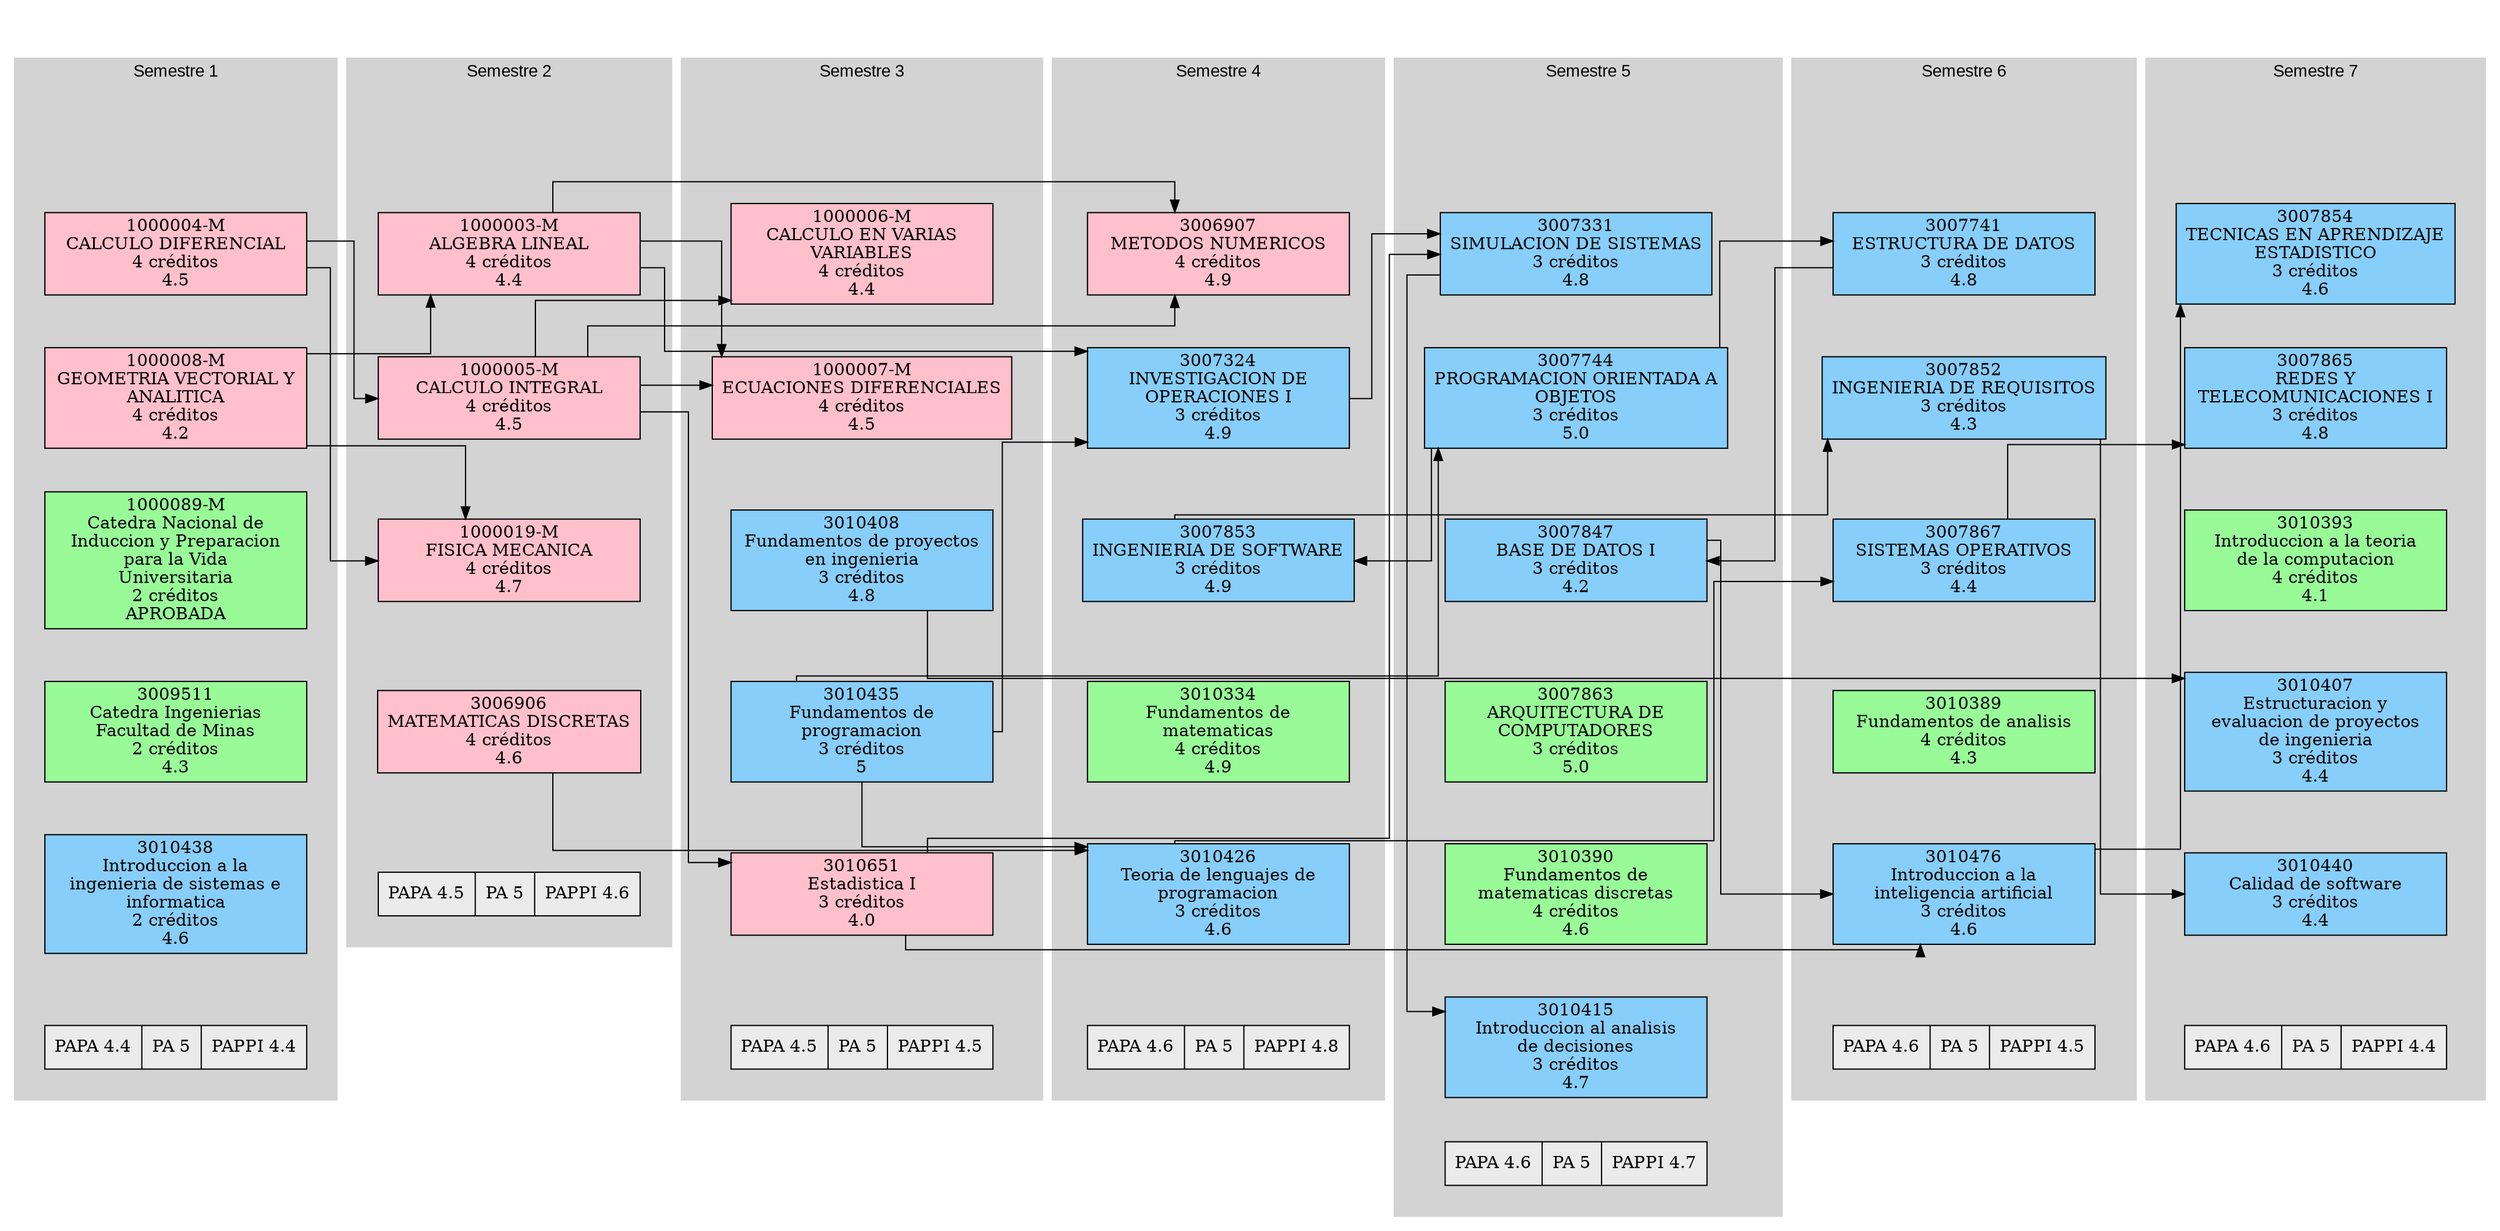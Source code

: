 // Historia academica
digraph {
	graph [compound=true splines=ortho]
	subgraph cluster_1 {
		graph [margin=25]
		node [shape=box style=filled width=3]
		color=lightgrey fontname=Arial style=filled
		label="Semestre 1"
		sem_1 [label=sem_1 style=invis]
		"1000004-M" [label="1000004-M
CALCULO DIFERENCIAL
4 créditos
4.5" fillcolor="#FFC0CB" group=sem1]
		sem_1 -> "1000004-M" [style=invis]
		"1000008-M" [label="1000008-M
GEOMETRIA VECTORIAL Y
ANALITICA
4 créditos
4.2" fillcolor="#FFC0CB" group=sem1]
		"1000004-M" -> "1000008-M" [style=invis]
		"1000089-M" [label="1000089-M
Catedra Nacional de
Induccion y Preparacion
para la Vida
Universitaria
2 créditos
APROBADA" fillcolor="#98FB98" group=sem1]
		"1000008-M" -> "1000089-M" [style=invis]
		3009511 [label="3009511
Catedra Ingenierias
Facultad de Minas
2 créditos
4.3" fillcolor="#98FB98" group=sem1]
		"1000089-M" -> 3009511 [style=invis]
		3010438 [label="3010438
Introduccion a la
ingenieria de sistemas e
informatica
2 créditos
4.6" fillcolor="#87CEFA" group=sem1]
		3009511 -> 3010438 [style=invis]
		"Promedio 1" [label="PAPA 4.4|PA 5|PAPPI 4.4" fillcolor="#EBEBEB" shape=record]
		3010438 -> "Promedio 1" [style=invis]
	}
	subgraph cluster_2 {
		graph [margin=25]
		node [shape=box style=filled width=3]
		color=lightgrey fontname=Arial style=filled
		label="Semestre 2"
		sem_2 [label=sem_2 style=invis]
		"1000003-M" [label="1000003-M
ALGEBRA LINEAL
4 créditos
4.4" fillcolor="#FFC0CB" group=sem2]
		sem_2 -> "1000003-M" [style=invis]
		"1000005-M" [label="1000005-M
CALCULO INTEGRAL
4 créditos
4.5" fillcolor="#FFC0CB" group=sem2]
		"1000003-M" -> "1000005-M" [style=invis]
		"1000019-M" [label="1000019-M
FISICA MECANICA
4 créditos
4.7" fillcolor="#FFC0CB" group=sem2]
		"1000005-M" -> "1000019-M" [style=invis]
		3006906 [label="3006906
MATEMATICAS DISCRETAS
4 créditos
4.6" fillcolor="#FFC0CB" group=sem2]
		"1000019-M" -> 3006906 [style=invis]
		"Promedio 2" [label="PAPA 4.5|PA 5|PAPPI 4.6" fillcolor="#EBEBEB" shape=record]
		3006906 -> "Promedio 2" [style=invis]
	}
	subgraph cluster_3 {
		graph [margin=25]
		node [shape=box style=filled width=3]
		color=lightgrey fontname=Arial style=filled
		label="Semestre 3"
		sem_3 [label=sem_3 style=invis]
		"1000006-M" [label="1000006-M
CALCULO EN VARIAS
VARIABLES
4 créditos
4.4" fillcolor="#FFC0CB" group=sem3]
		sem_3 -> "1000006-M" [style=invis]
		"1000007-M" [label="1000007-M
ECUACIONES DIFERENCIALES
4 créditos
4.5" fillcolor="#FFC0CB" group=sem3]
		"1000006-M" -> "1000007-M" [style=invis]
		3010408 [label="3010408
Fundamentos de proyectos
en ingenieria
3 créditos
4.8" fillcolor="#87CEFA" group=sem3]
		"1000007-M" -> 3010408 [style=invis]
		3010435 [label="3010435
Fundamentos de
programacion
3 créditos
5" fillcolor="#87CEFA" group=sem3]
		3010408 -> 3010435 [style=invis]
		3010651 [label="3010651
Estadistica I
3 créditos
4.0" fillcolor="#FFC0CB" group=sem3]
		3010435 -> 3010651 [style=invis]
		"Promedio 3" [label="PAPA 4.5|PA 5|PAPPI 4.5" fillcolor="#EBEBEB" shape=record]
		3010651 -> "Promedio 3" [style=invis]
	}
	subgraph cluster_4 {
		graph [margin=25]
		node [shape=box style=filled width=3]
		color=lightgrey fontname=Arial style=filled
		label="Semestre 4"
		sem_4 [label=sem_4 style=invis]
		3006907 [label="3006907
METODOS NUMERICOS
4 créditos
4.9" fillcolor="#FFC0CB" group=sem4]
		sem_4 -> 3006907 [style=invis]
		3007324 [label="3007324
INVESTIGACION DE
OPERACIONES I
3 créditos
4.9" fillcolor="#87CEFA" group=sem4]
		3006907 -> 3007324 [style=invis]
		3007853 [label="3007853
INGENIERIA DE SOFTWARE
3 créditos
4.9" fillcolor="#87CEFA" group=sem4]
		3007324 -> 3007853 [style=invis]
		3010334 [label="3010334
Fundamentos de
matematicas
4 créditos
4.9" fillcolor="#98FB98" group=sem4]
		3007853 -> 3010334 [style=invis]
		3010426 [label="3010426
Teoria de lenguajes de
programacion
3 créditos
4.6" fillcolor="#87CEFA" group=sem4]
		3010334 -> 3010426 [style=invis]
		"Promedio 4" [label="PAPA 4.6|PA 5|PAPPI 4.8" fillcolor="#EBEBEB" shape=record]
		3010426 -> "Promedio 4" [style=invis]
	}
	subgraph cluster_5 {
		graph [margin=25]
		node [shape=box style=filled width=3]
		color=lightgrey fontname=Arial style=filled
		label="Semestre 5"
		sem_5 [label=sem_5 style=invis]
		3007331 [label="3007331
SIMULACION DE SISTEMAS
3 créditos
4.8" fillcolor="#87CEFA" group=sem5]
		sem_5 -> 3007331 [style=invis]
		3007744 [label="3007744
PROGRAMACION ORIENTADA A
OBJETOS
3 créditos
5.0" fillcolor="#87CEFA" group=sem5]
		3007331 -> 3007744 [style=invis]
		3007847 [label="3007847
BASE DE DATOS I
3 créditos
4.2" fillcolor="#87CEFA" group=sem5]
		3007744 -> 3007847 [style=invis]
		3007863 [label="3007863
ARQUITECTURA DE
COMPUTADORES
3 créditos
5.0" fillcolor="#98FB98" group=sem5]
		3007847 -> 3007863 [style=invis]
		3010390 [label="3010390
Fundamentos de
matematicas discretas
4 créditos
4.6" fillcolor="#98FB98" group=sem5]
		3007863 -> 3010390 [style=invis]
		3010415 [label="3010415
Introduccion al analisis
de decisiones
3 créditos
4.7" fillcolor="#87CEFA" group=sem5]
		3010390 -> 3010415 [style=invis]
		"Promedio 5" [label="PAPA 4.6|PA 5|PAPPI 4.7" fillcolor="#EBEBEB" shape=record]
		3010415 -> "Promedio 5" [style=invis]
	}
	subgraph cluster_6 {
		graph [margin=25]
		node [shape=box style=filled width=3]
		color=lightgrey fontname=Arial style=filled
		label="Semestre 6"
		sem_6 [label=sem_6 style=invis]
		3007741 [label="3007741
ESTRUCTURA DE DATOS
3 créditos
4.8" fillcolor="#87CEFA" group=sem6]
		sem_6 -> 3007741 [style=invis]
		3007852 [label="3007852
INGENIERIA DE REQUISITOS
3 créditos
4.3" fillcolor="#87CEFA" group=sem6]
		3007741 -> 3007852 [style=invis]
		3007867 [label="3007867
SISTEMAS OPERATIVOS
3 créditos
4.4" fillcolor="#87CEFA" group=sem6]
		3007852 -> 3007867 [style=invis]
		3010389 [label="3010389
Fundamentos de analisis
4 créditos
4.3" fillcolor="#98FB98" group=sem6]
		3007867 -> 3010389 [style=invis]
		3010476 [label="3010476
Introduccion a la
inteligencia artificial
3 créditos
4.6" fillcolor="#87CEFA" group=sem6]
		3010389 -> 3010476 [style=invis]
		"Promedio 6" [label="PAPA 4.6|PA 5|PAPPI 4.5" fillcolor="#EBEBEB" shape=record]
		3010476 -> "Promedio 6" [style=invis]
	}
	subgraph cluster_7 {
		graph [margin=25]
		node [shape=box style=filled width=3]
		color=lightgrey fontname=Arial style=filled
		label="Semestre 7"
		sem_7 [label=sem_7 style=invis]
		3007854 [label="3007854
TECNICAS EN APRENDIZAJE
ESTADISTICO
3 créditos
4.6" fillcolor="#87CEFA" group=sem7]
		sem_7 -> 3007854 [style=invis]
		3007865 [label="3007865
REDES Y
TELECOMUNICACIONES I
3 créditos
4.8" fillcolor="#87CEFA" group=sem7]
		3007854 -> 3007865 [style=invis]
		3010393 [label="3010393
Introduccion a la teoria
de la computacion
4 créditos
4.1" fillcolor="#98FB98" group=sem7]
		3007865 -> 3010393 [style=invis]
		3010407 [label="3010407
Estructuracion y
evaluacion de proyectos
de ingenieria
3 créditos
4.4" fillcolor="#87CEFA" group=sem7]
		3010393 -> 3010407 [style=invis]
		3010440 [label="3010440
Calidad de software
3 créditos
4.4" fillcolor="#87CEFA" group=sem7]
		3010407 -> 3010440 [style=invis]
		"Promedio 7" [label="PAPA 4.6|PA 5|PAPPI 4.4" fillcolor="#EBEBEB" shape=record]
		3010440 -> "Promedio 7" [style=invis]
	}
	"1000008-M" -> "1000003-M" [constraint=false]
	"1000004-M" -> "1000005-M" [constraint=false]
	"1000005-M" -> "1000006-M" [constraint=false]
	"1000003-M" -> "1000007-M" [constraint=false]
	"1000005-M" -> "1000007-M" [constraint=false]
	"1000004-M" -> "1000019-M" [constraint=false]
	"1000008-M" -> "1000019-M" [constraint=false]
	"1000003-M" -> 3006907 [constraint=false]
	"1000005-M" -> 3006907 [constraint=false]
	"1000003-M" -> 3007324 [constraint=false]
	3010435 -> 3007324 [constraint=false]
	3007324 -> 3007331 [constraint=false]
	3010651 -> 3007331 [constraint=false]
	3007744 -> 3007741 [constraint=false]
	3010435 -> 3007744 [constraint=false]
	3007741 -> 3007847 [constraint=false]
	3007853 -> 3007852 [constraint=false]
	3007744 -> 3007853 [constraint=false]
	3010476 -> 3007854 [constraint=false]
	3007867 -> 3007865 [constraint=false]
	3010426 -> 3007867 [constraint=false]
	3010408 -> 3010407 [constraint=false]
	3007331 -> 3010415 [constraint=false]
	3010435 -> 3010426 [constraint=false]
	3006906 -> 3010426 [constraint=false]
	3007852 -> 3010440 [constraint=false]
	3010651 -> 3010476 [constraint=false]
	3007847 -> 3010476 [constraint=false]
	"1000005-M" -> 3010651 [constraint=false]
	start -> sem_1 [lhead=cluster_1 style=invis]
	start -> sem_2 [lhead=cluster_2 style=invis]
	start -> sem_3 [lhead=cluster_3 style=invis]
	start -> sem_4 [lhead=cluster_4 style=invis]
	start -> sem_5 [lhead=cluster_5 style=invis]
	start -> sem_6 [lhead=cluster_6 style=invis]
	start -> sem_7 [lhead=cluster_7 style=invis]
	start [shape=Mdiamond style=invis]
}
